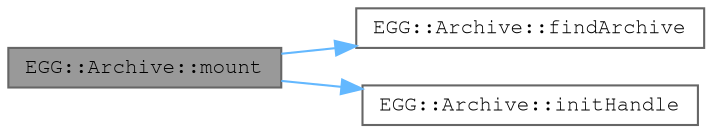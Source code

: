 digraph "EGG::Archive::mount"
{
 // LATEX_PDF_SIZE
  bgcolor="transparent";
  edge [fontname=FreeMono,fontsize=10,labelfontname=FreeMono,labelfontsize=10];
  node [fontname=FreeMono,fontsize=10,shape=box,height=0.2,width=0.4];
  rankdir="LR";
  Node1 [label="EGG::Archive::mount",height=0.2,width=0.4,color="gray40", fillcolor="grey60", style="filled", fontcolor="black",tooltip="Mount an archive."];
  Node1 -> Node2 [color="steelblue1",style="solid"];
  Node2 [label="EGG::Archive::findArchive",height=0.2,width=0.4,color="grey40", fillcolor="white", style="filled",URL="$class_e_g_g_1_1_archive.html#aabacbc9022c2de616451c08ab50a7e30",tooltip="Find the EGG Archive wrapping the ARC file starting at pArchive."];
  Node1 -> Node3 [color="steelblue1",style="solid"];
  Node3 [label="EGG::Archive::initHandle",height=0.2,width=0.4,color="grey40", fillcolor="white", style="filled",URL="$class_e_g_g_1_1_archive.html#a510d36f098617c4e05cf8d123534982d",tooltip=" "];
}
